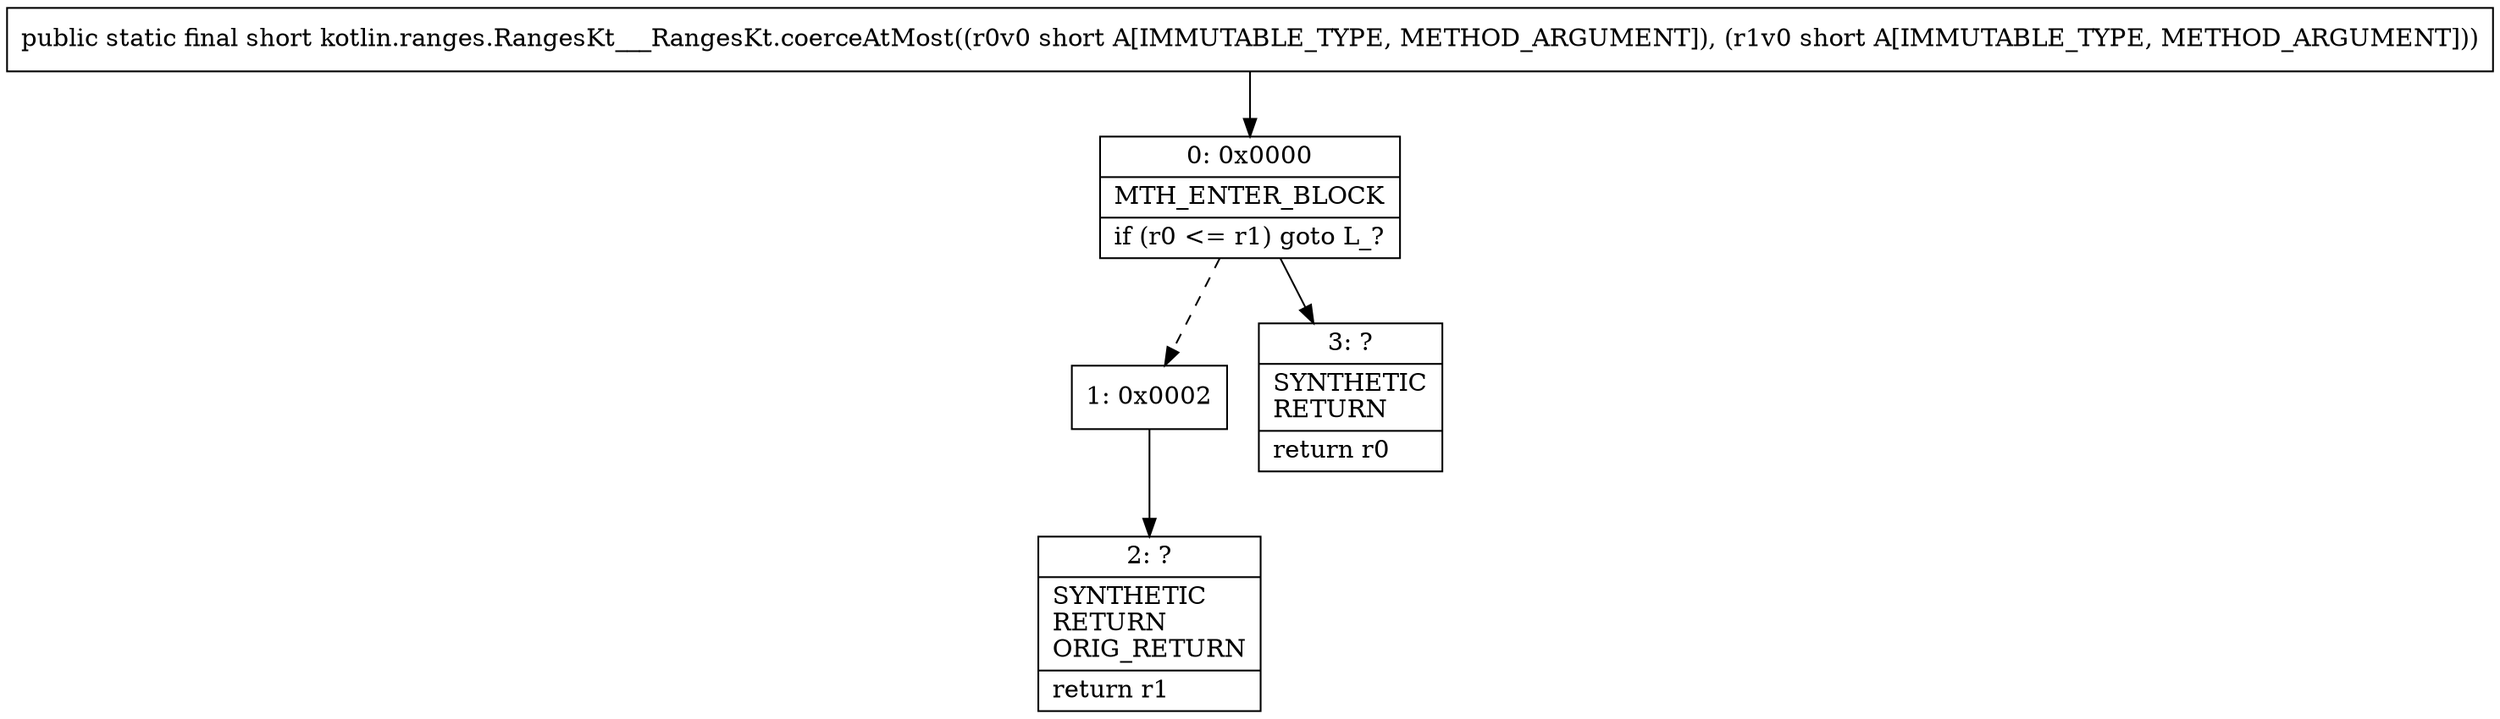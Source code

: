 digraph "CFG forkotlin.ranges.RangesKt___RangesKt.coerceAtMost(SS)S" {
Node_0 [shape=record,label="{0\:\ 0x0000|MTH_ENTER_BLOCK\l|if (r0 \<= r1) goto L_?\l}"];
Node_1 [shape=record,label="{1\:\ 0x0002}"];
Node_2 [shape=record,label="{2\:\ ?|SYNTHETIC\lRETURN\lORIG_RETURN\l|return r1\l}"];
Node_3 [shape=record,label="{3\:\ ?|SYNTHETIC\lRETURN\l|return r0\l}"];
MethodNode[shape=record,label="{public static final short kotlin.ranges.RangesKt___RangesKt.coerceAtMost((r0v0 short A[IMMUTABLE_TYPE, METHOD_ARGUMENT]), (r1v0 short A[IMMUTABLE_TYPE, METHOD_ARGUMENT])) }"];
MethodNode -> Node_0;
Node_0 -> Node_1[style=dashed];
Node_0 -> Node_3;
Node_1 -> Node_2;
}

